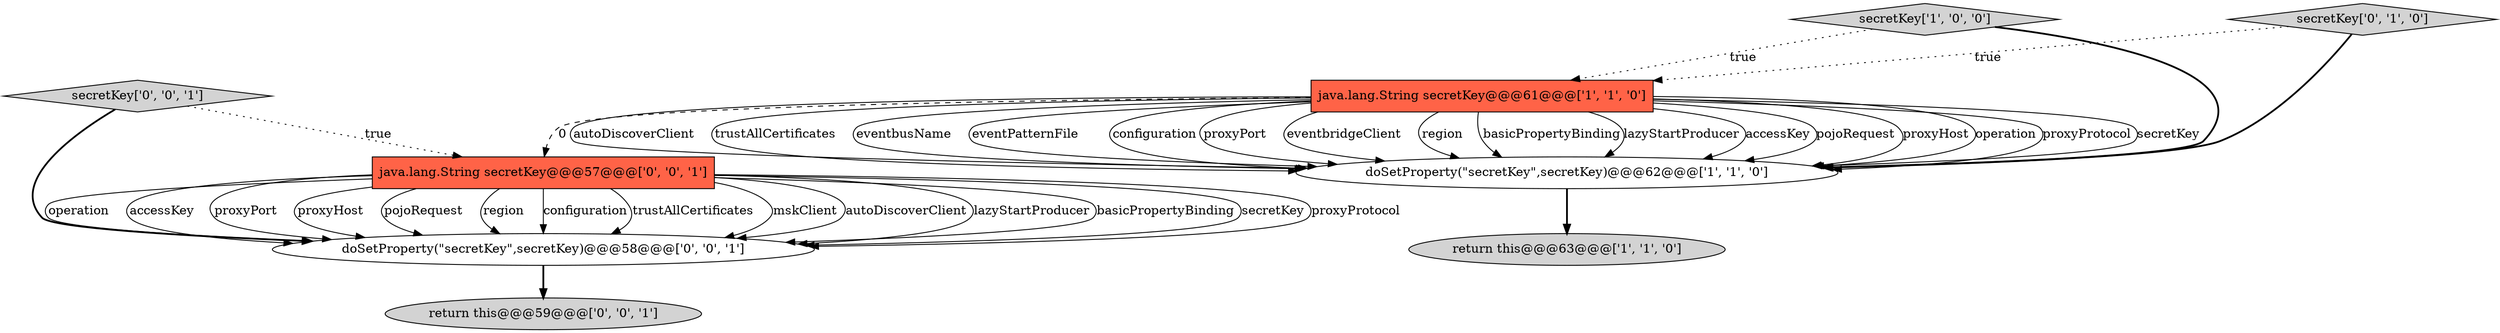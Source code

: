 digraph {
7 [style = filled, label = "java.lang.String secretKey@@@57@@@['0', '0', '1']", fillcolor = tomato, shape = box image = "AAA0AAABBB3BBB"];
3 [style = filled, label = "java.lang.String secretKey@@@61@@@['1', '1', '0']", fillcolor = tomato, shape = box image = "AAA0AAABBB1BBB"];
2 [style = filled, label = "doSetProperty(\"secretKey\",secretKey)@@@62@@@['1', '1', '0']", fillcolor = white, shape = ellipse image = "AAA0AAABBB1BBB"];
5 [style = filled, label = "return this@@@59@@@['0', '0', '1']", fillcolor = lightgray, shape = ellipse image = "AAA0AAABBB3BBB"];
6 [style = filled, label = "doSetProperty(\"secretKey\",secretKey)@@@58@@@['0', '0', '1']", fillcolor = white, shape = ellipse image = "AAA0AAABBB3BBB"];
4 [style = filled, label = "secretKey['0', '1', '0']", fillcolor = lightgray, shape = diamond image = "AAA0AAABBB2BBB"];
0 [style = filled, label = "return this@@@63@@@['1', '1', '0']", fillcolor = lightgray, shape = ellipse image = "AAA0AAABBB1BBB"];
8 [style = filled, label = "secretKey['0', '0', '1']", fillcolor = lightgray, shape = diamond image = "AAA0AAABBB3BBB"];
1 [style = filled, label = "secretKey['1', '0', '0']", fillcolor = lightgray, shape = diamond image = "AAA0AAABBB1BBB"];
3->2 [style = solid, label="proxyPort"];
7->6 [style = solid, label="mskClient"];
7->6 [style = solid, label="autoDiscoverClient"];
7->6 [style = solid, label="lazyStartProducer"];
7->6 [style = solid, label="basicPropertyBinding"];
7->6 [style = solid, label="secretKey"];
3->2 [style = solid, label="eventbridgeClient"];
4->3 [style = dotted, label="true"];
7->6 [style = solid, label="proxyProtocol"];
3->2 [style = solid, label="region"];
3->2 [style = solid, label="basicPropertyBinding"];
7->6 [style = solid, label="operation"];
8->6 [style = bold, label=""];
3->2 [style = solid, label="lazyStartProducer"];
8->7 [style = dotted, label="true"];
3->2 [style = solid, label="accessKey"];
7->6 [style = solid, label="accessKey"];
3->7 [style = dashed, label="0"];
4->2 [style = bold, label=""];
3->2 [style = solid, label="pojoRequest"];
7->6 [style = solid, label="proxyPort"];
7->6 [style = solid, label="proxyHost"];
1->3 [style = dotted, label="true"];
3->2 [style = solid, label="proxyHost"];
3->2 [style = solid, label="operation"];
7->6 [style = solid, label="pojoRequest"];
6->5 [style = bold, label=""];
3->2 [style = solid, label="proxyProtocol"];
3->2 [style = solid, label="secretKey"];
7->6 [style = solid, label="region"];
2->0 [style = bold, label=""];
3->2 [style = solid, label="autoDiscoverClient"];
3->2 [style = solid, label="trustAllCertificates"];
7->6 [style = solid, label="configuration"];
7->6 [style = solid, label="trustAllCertificates"];
3->2 [style = solid, label="eventbusName"];
1->2 [style = bold, label=""];
3->2 [style = solid, label="eventPatternFile"];
3->2 [style = solid, label="configuration"];
}
